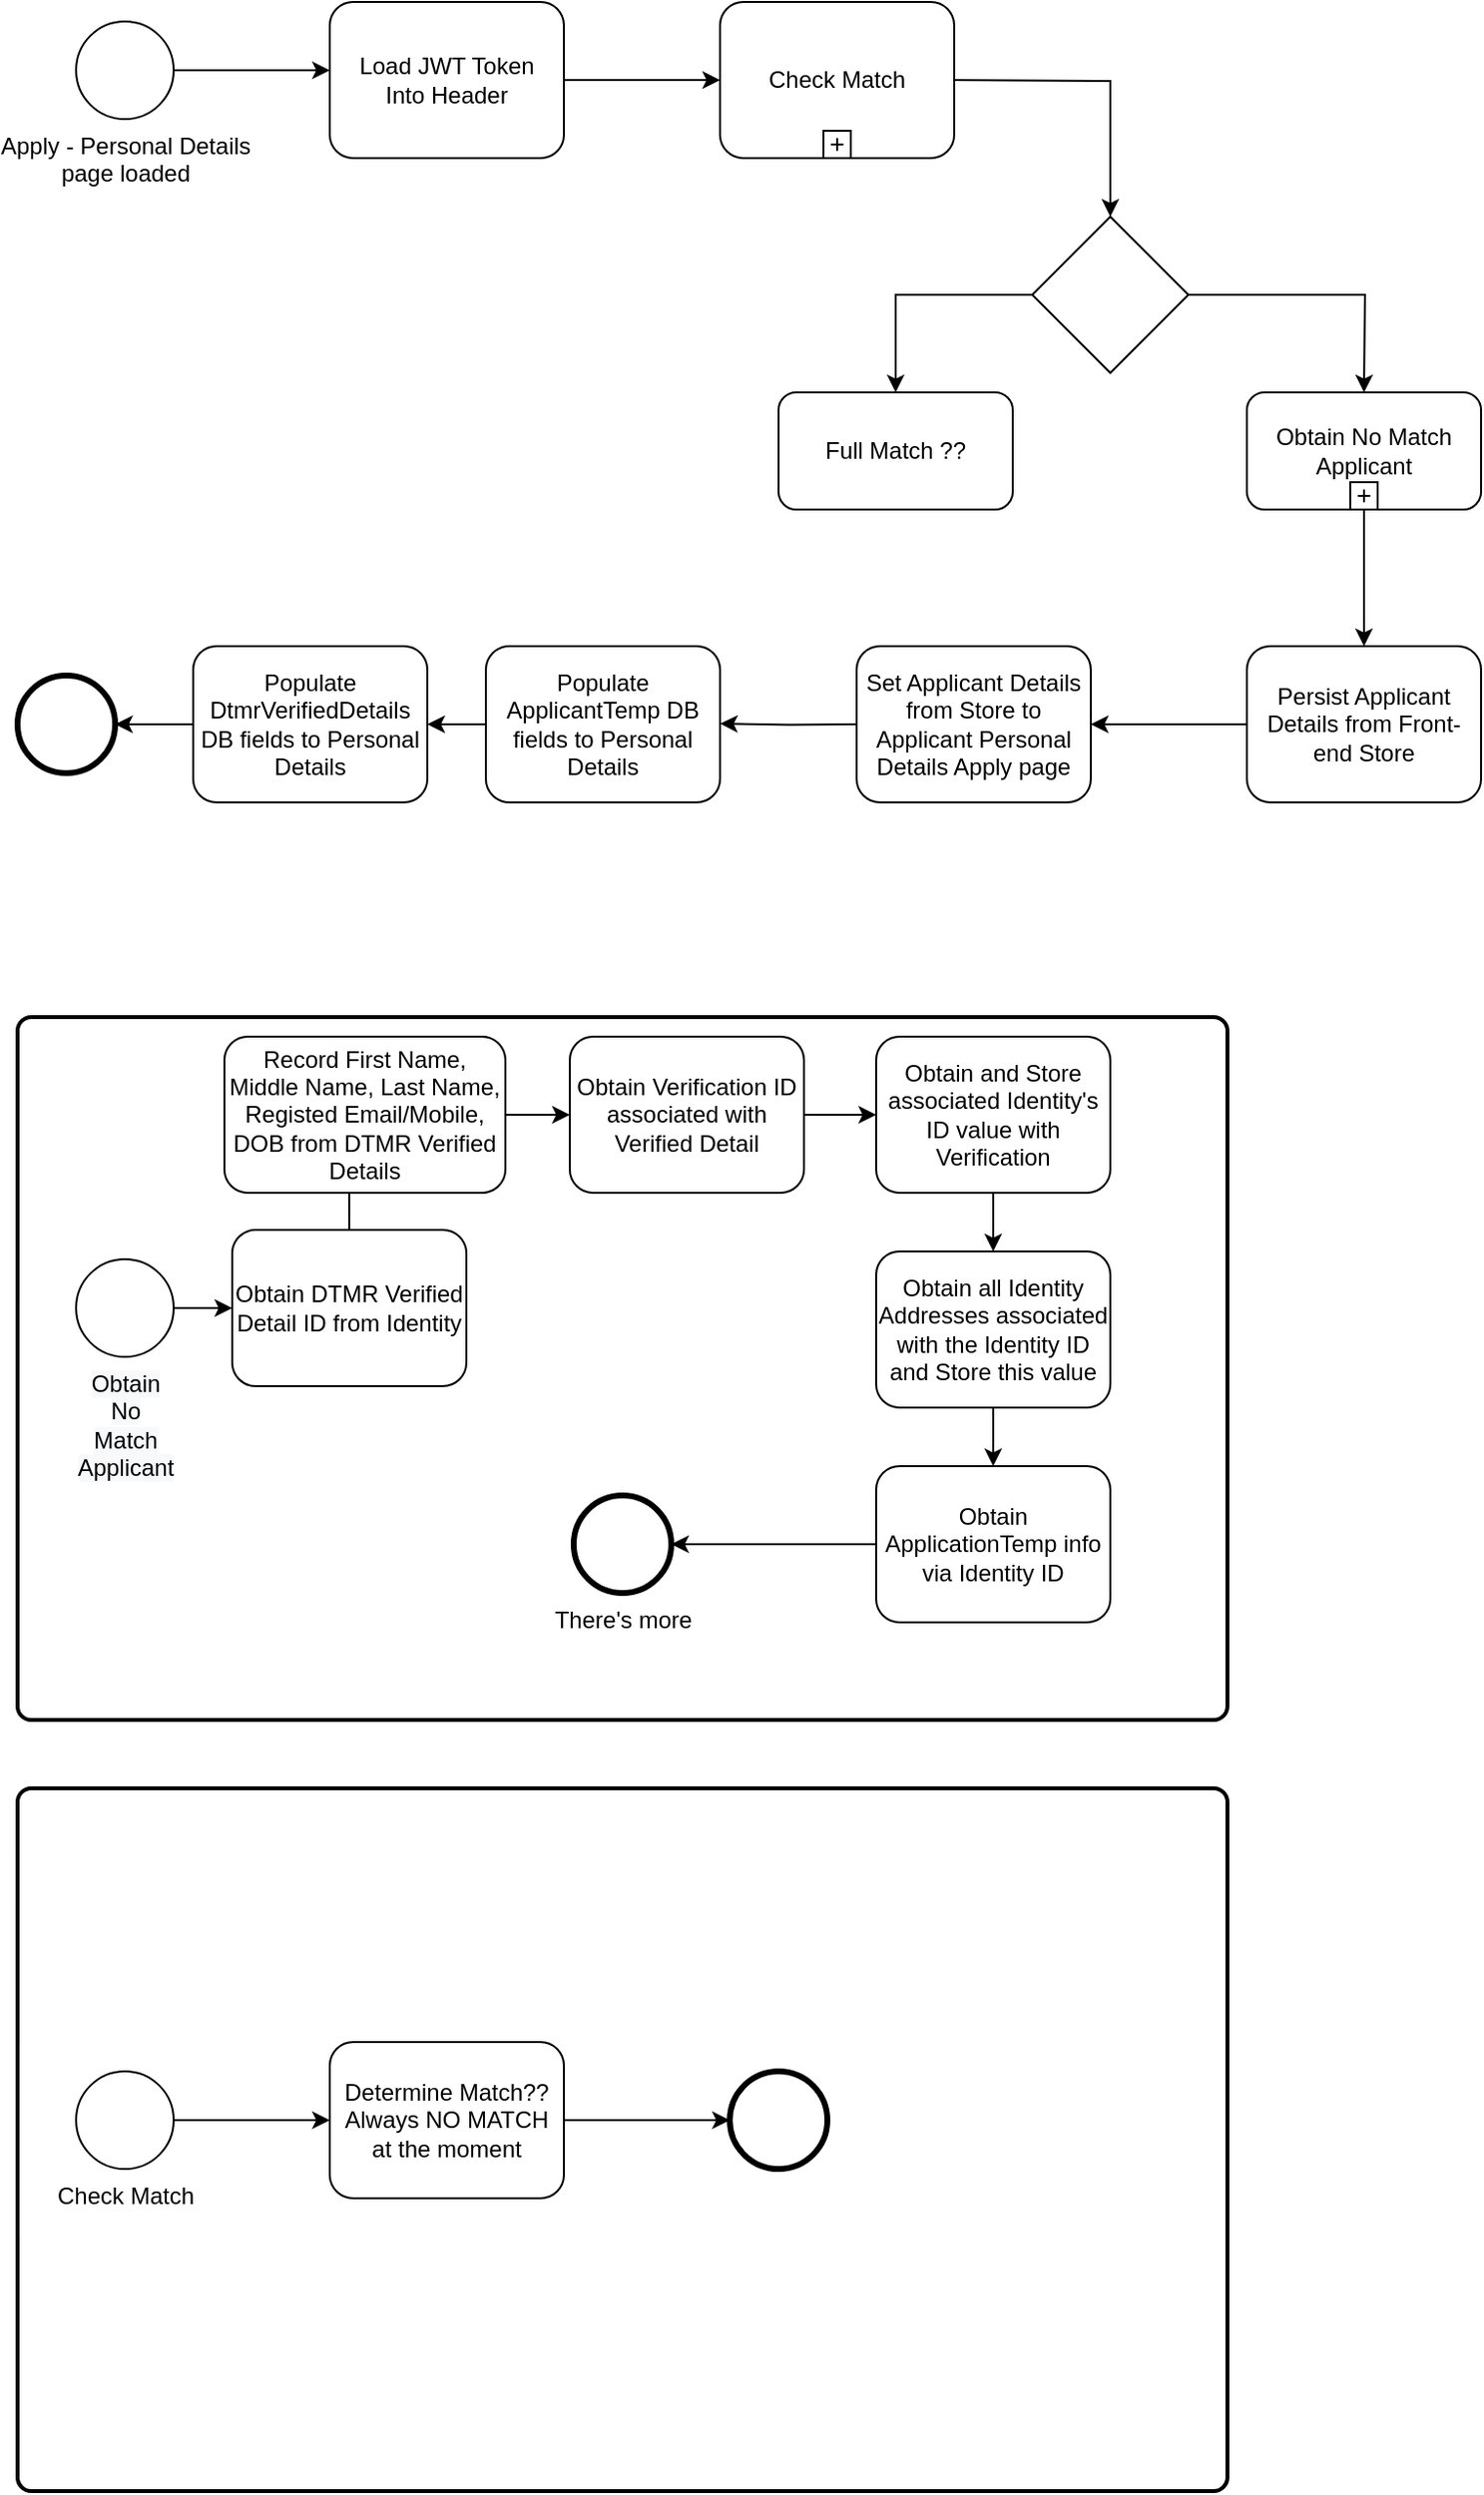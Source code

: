 <mxfile version="11.1.1" type="github"><diagram id="eKTP7Tv5ff3eXJzk0AWY" name="Page-1"><mxGraphModel dx="865" dy="538" grid="1" gridSize="10" guides="1" tooltips="1" connect="1" arrows="1" fold="1" page="1" pageScale="1" pageWidth="827" pageHeight="1169" math="0" shadow="0"><root><mxCell id="0"/><mxCell id="1" parent="0"/><mxCell id="SSV5pn3vQFc4kc4wzOZG-35" value="" style="rounded=1;whiteSpace=wrap;html=1;absoluteArcSize=1;arcSize=14;strokeWidth=2;" vertex="1" parent="1"><mxGeometry x="10" y="550" width="620" height="360" as="geometry"/></mxCell><mxCell id="SSV5pn3vQFc4kc4wzOZG-11" value="" style="edgeStyle=orthogonalEdgeStyle;rounded=0;orthogonalLoop=1;jettySize=auto;html=1;" edge="1" parent="1" source="SSV5pn3vQFc4kc4wzOZG-4"><mxGeometry relative="1" as="geometry"><mxPoint x="170" y="65" as="targetPoint"/></mxGeometry></mxCell><mxCell id="SSV5pn3vQFc4kc4wzOZG-4" value="Apply - Personal Details &lt;br&gt;page loaded&lt;br&gt;" style="shape=mxgraph.bpmn.shape;html=1;verticalLabelPosition=bottom;labelBackgroundColor=#ffffff;verticalAlign=top;align=center;perimeter=ellipsePerimeter;outlineConnect=0;outline=standard;symbol=general;" vertex="1" parent="1"><mxGeometry x="40" y="40" width="50" height="50" as="geometry"/></mxCell><mxCell id="SSV5pn3vQFc4kc4wzOZG-21" style="edgeStyle=orthogonalEdgeStyle;rounded=0;orthogonalLoop=1;jettySize=auto;html=1;exitX=1;exitY=0.5;exitDx=0;exitDy=0;entryX=0;entryY=0.5;entryDx=0;entryDy=0;" edge="1" parent="1" source="SSV5pn3vQFc4kc4wzOZG-12"><mxGeometry relative="1" as="geometry"><mxPoint x="370" y="70" as="targetPoint"/></mxGeometry></mxCell><mxCell id="SSV5pn3vQFc4kc4wzOZG-12" value="Load JWT Token&lt;br&gt;Into Header" style="shape=ext;rounded=1;html=1;whiteSpace=wrap;" vertex="1" parent="1"><mxGeometry x="170" y="30" width="120" height="80" as="geometry"/></mxCell><mxCell id="SSV5pn3vQFc4kc4wzOZG-16" style="edgeStyle=orthogonalEdgeStyle;rounded=0;orthogonalLoop=1;jettySize=auto;html=1;exitX=1;exitY=0.5;exitDx=0;exitDy=0;entryX=0.5;entryY=0;entryDx=0;entryDy=0;" edge="1" parent="1" target="SSV5pn3vQFc4kc4wzOZG-15"><mxGeometry relative="1" as="geometry"><mxPoint x="490" y="70" as="sourcePoint"/></mxGeometry></mxCell><mxCell id="SSV5pn3vQFc4kc4wzOZG-19" style="edgeStyle=orthogonalEdgeStyle;rounded=0;orthogonalLoop=1;jettySize=auto;html=1;exitX=0;exitY=0.5;exitDx=0;exitDy=0;entryX=0.5;entryY=0;entryDx=0;entryDy=0;" edge="1" parent="1" source="SSV5pn3vQFc4kc4wzOZG-15" target="SSV5pn3vQFc4kc4wzOZG-17"><mxGeometry relative="1" as="geometry"/></mxCell><mxCell id="SSV5pn3vQFc4kc4wzOZG-20" style="edgeStyle=orthogonalEdgeStyle;rounded=0;orthogonalLoop=1;jettySize=auto;html=1;exitX=1;exitY=0.5;exitDx=0;exitDy=0;entryX=0.5;entryY=0;entryDx=0;entryDy=0;" edge="1" parent="1" source="SSV5pn3vQFc4kc4wzOZG-15"><mxGeometry relative="1" as="geometry"><mxPoint x="700" y="230" as="targetPoint"/></mxGeometry></mxCell><mxCell id="SSV5pn3vQFc4kc4wzOZG-15" value="" style="rhombus;whiteSpace=wrap;html=1;" vertex="1" parent="1"><mxGeometry x="530" y="140" width="80" height="80" as="geometry"/></mxCell><mxCell id="SSV5pn3vQFc4kc4wzOZG-17" value="Full Match ??" style="rounded=1;whiteSpace=wrap;html=1;" vertex="1" parent="1"><mxGeometry x="400" y="230" width="120" height="60" as="geometry"/></mxCell><mxCell id="SSV5pn3vQFc4kc4wzOZG-22" value="Check Match" style="html=1;whiteSpace=wrap;rounded=1;" vertex="1" parent="1"><mxGeometry x="370" y="30" width="120" height="80" as="geometry"/></mxCell><mxCell id="SSV5pn3vQFc4kc4wzOZG-23" value="" style="html=1;shape=plus;outlineConnect=0;" vertex="1" parent="SSV5pn3vQFc4kc4wzOZG-22"><mxGeometry x="0.5" y="1" width="14" height="14" relative="1" as="geometry"><mxPoint x="-7" y="-14" as="offset"/></mxGeometry></mxCell><mxCell id="SSV5pn3vQFc4kc4wzOZG-32" value="" style="edgeStyle=orthogonalEdgeStyle;rounded=0;orthogonalLoop=1;jettySize=auto;html=1;" edge="1" parent="1" source="SSV5pn3vQFc4kc4wzOZG-26" target="SSV5pn3vQFc4kc4wzOZG-31"><mxGeometry relative="1" as="geometry"/></mxCell><mxCell id="SSV5pn3vQFc4kc4wzOZG-26" value="Obtain No Match Applicant" style="html=1;whiteSpace=wrap;rounded=1;" vertex="1" parent="1"><mxGeometry x="640" y="230" width="120" height="60" as="geometry"/></mxCell><mxCell id="SSV5pn3vQFc4kc4wzOZG-27" value="" style="html=1;shape=plus;outlineConnect=0;" vertex="1" parent="SSV5pn3vQFc4kc4wzOZG-26"><mxGeometry x="0.5" y="1" width="14" height="14" relative="1" as="geometry"><mxPoint x="-7" y="-14" as="offset"/></mxGeometry></mxCell><mxCell id="SSV5pn3vQFc4kc4wzOZG-34" value="" style="edgeStyle=orthogonalEdgeStyle;rounded=0;orthogonalLoop=1;jettySize=auto;html=1;" edge="1" parent="1" source="SSV5pn3vQFc4kc4wzOZG-31" target="SSV5pn3vQFc4kc4wzOZG-33"><mxGeometry relative="1" as="geometry"/></mxCell><mxCell id="SSV5pn3vQFc4kc4wzOZG-31" value="Persist Applicant Details from Front-end Store" style="shape=ext;rounded=1;html=1;whiteSpace=wrap;" vertex="1" parent="1"><mxGeometry x="640" y="360" width="120" height="80" as="geometry"/></mxCell><mxCell id="SSV5pn3vQFc4kc4wzOZG-33" value="Set Applicant Details from Store to Applicant Personal Details Apply page" style="shape=ext;rounded=1;html=1;whiteSpace=wrap;" vertex="1" parent="1"><mxGeometry x="440" y="360" width="120" height="80" as="geometry"/></mxCell><mxCell id="SSV5pn3vQFc4kc4wzOZG-38" style="edgeStyle=orthogonalEdgeStyle;rounded=0;orthogonalLoop=1;jettySize=auto;html=1;" edge="1" parent="1" source="SSV5pn3vQFc4kc4wzOZG-36" target="SSV5pn3vQFc4kc4wzOZG-37"><mxGeometry relative="1" as="geometry"/></mxCell><mxCell id="SSV5pn3vQFc4kc4wzOZG-36" value="&lt;span style=&quot;white-space: normal ; background-color: rgb(248 , 249 , 250)&quot;&gt;Obtain No Match Applicant&lt;/span&gt;" style="shape=mxgraph.bpmn.shape;html=1;verticalLabelPosition=bottom;labelBackgroundColor=#ffffff;verticalAlign=top;align=center;perimeter=ellipsePerimeter;outlineConnect=0;outline=standard;symbol=general;" vertex="1" parent="1"><mxGeometry x="40" y="674" width="50" height="50" as="geometry"/></mxCell><mxCell id="SSV5pn3vQFc4kc4wzOZG-40" style="edgeStyle=orthogonalEdgeStyle;rounded=0;orthogonalLoop=1;jettySize=auto;html=1;exitX=0.5;exitY=0;exitDx=0;exitDy=0;" edge="1" parent="1" source="SSV5pn3vQFc4kc4wzOZG-37" target="SSV5pn3vQFc4kc4wzOZG-39"><mxGeometry relative="1" as="geometry"/></mxCell><mxCell id="SSV5pn3vQFc4kc4wzOZG-37" value="Obtain DTMR Verified Detail ID from Identity" style="shape=ext;rounded=1;html=1;whiteSpace=wrap;" vertex="1" parent="1"><mxGeometry x="120" y="659" width="120" height="80" as="geometry"/></mxCell><mxCell id="SSV5pn3vQFc4kc4wzOZG-43" style="edgeStyle=orthogonalEdgeStyle;rounded=0;orthogonalLoop=1;jettySize=auto;html=1;" edge="1" parent="1" source="SSV5pn3vQFc4kc4wzOZG-39" target="SSV5pn3vQFc4kc4wzOZG-42"><mxGeometry relative="1" as="geometry"/></mxCell><mxCell id="SSV5pn3vQFc4kc4wzOZG-39" value="Record First Name, Middle Name, Last Name, Registed Email/Mobile, DOB from DTMR Verified Details" style="shape=ext;rounded=1;html=1;whiteSpace=wrap;" vertex="1" parent="1"><mxGeometry x="116" y="560" width="144" height="80" as="geometry"/></mxCell><mxCell id="SSV5pn3vQFc4kc4wzOZG-45" value="" style="edgeStyle=orthogonalEdgeStyle;rounded=0;orthogonalLoop=1;jettySize=auto;html=1;" edge="1" parent="1" source="SSV5pn3vQFc4kc4wzOZG-42" target="SSV5pn3vQFc4kc4wzOZG-44"><mxGeometry relative="1" as="geometry"/></mxCell><mxCell id="SSV5pn3vQFc4kc4wzOZG-42" value="Obtain Verification ID associated with Verified Detail" style="shape=ext;rounded=1;html=1;whiteSpace=wrap;" vertex="1" parent="1"><mxGeometry x="293" y="560" width="120" height="80" as="geometry"/></mxCell><mxCell id="SSV5pn3vQFc4kc4wzOZG-44" value="Obtain and Store associated Identity's ID value with Verification" style="shape=ext;rounded=1;html=1;whiteSpace=wrap;" vertex="1" parent="1"><mxGeometry x="450" y="560" width="120" height="80" as="geometry"/></mxCell><mxCell id="SSV5pn3vQFc4kc4wzOZG-47" value="" style="edgeStyle=orthogonalEdgeStyle;rounded=0;orthogonalLoop=1;jettySize=auto;html=1;endArrow=none;endFill=0;startArrow=classic;startFill=1;" edge="1" parent="1" source="SSV5pn3vQFc4kc4wzOZG-46" target="SSV5pn3vQFc4kc4wzOZG-44"><mxGeometry relative="1" as="geometry"/></mxCell><mxCell id="SSV5pn3vQFc4kc4wzOZG-46" value="Obtain all Identity Addresses associated with the Identity ID and Store this value" style="shape=ext;rounded=1;html=1;whiteSpace=wrap;" vertex="1" parent="1"><mxGeometry x="450" y="670" width="120" height="80" as="geometry"/></mxCell><mxCell id="SSV5pn3vQFc4kc4wzOZG-57" value="" style="edgeStyle=orthogonalEdgeStyle;rounded=0;orthogonalLoop=1;jettySize=auto;html=1;startArrow=classic;startFill=1;endArrow=none;endFill=0;entryX=0;entryY=0.5;entryDx=0;entryDy=0;" edge="1" parent="1" source="SSV5pn3vQFc4kc4wzOZG-48" target="SSV5pn3vQFc4kc4wzOZG-55"><mxGeometry relative="1" as="geometry"><mxPoint x="425" y="820" as="targetPoint"/></mxGeometry></mxCell><mxCell id="SSV5pn3vQFc4kc4wzOZG-48" value="There's more" style="shape=mxgraph.bpmn.shape;html=1;verticalLabelPosition=bottom;labelBackgroundColor=#ffffff;verticalAlign=top;align=center;perimeter=ellipsePerimeter;outlineConnect=0;outline=end;symbol=general;" vertex="1" parent="1"><mxGeometry x="295" y="795" width="50" height="50" as="geometry"/></mxCell><mxCell id="SSV5pn3vQFc4kc4wzOZG-54" style="edgeStyle=orthogonalEdgeStyle;rounded=0;orthogonalLoop=1;jettySize=auto;html=1;entryX=0;entryY=0.5;entryDx=0;entryDy=0;startArrow=classic;startFill=1;endArrow=none;endFill=0;" edge="1" parent="1" target="SSV5pn3vQFc4kc4wzOZG-33"><mxGeometry relative="1" as="geometry"><mxPoint x="369.998" y="399.667" as="sourcePoint"/></mxGeometry></mxCell><mxCell id="SSV5pn3vQFc4kc4wzOZG-55" value="Obtain ApplicationTemp info via Identity ID" style="shape=ext;rounded=1;html=1;whiteSpace=wrap;" vertex="1" parent="1"><mxGeometry x="450" y="780" width="120" height="80" as="geometry"/></mxCell><mxCell id="SSV5pn3vQFc4kc4wzOZG-58" value="" style="endArrow=classic;endFill=1;endSize=6;html=1;exitX=0.5;exitY=1;exitDx=0;exitDy=0;" edge="1" parent="1" source="SSV5pn3vQFc4kc4wzOZG-46" target="SSV5pn3vQFc4kc4wzOZG-55"><mxGeometry width="100" relative="1" as="geometry"><mxPoint x="250" y="930" as="sourcePoint"/><mxPoint x="350" y="930" as="targetPoint"/></mxGeometry></mxCell><mxCell id="SSV5pn3vQFc4kc4wzOZG-61" value="" style="edgeStyle=orthogonalEdgeStyle;rounded=0;orthogonalLoop=1;jettySize=auto;html=1;startArrow=none;startFill=0;endArrow=classic;endFill=1;" edge="1" parent="1" source="SSV5pn3vQFc4kc4wzOZG-59" target="SSV5pn3vQFc4kc4wzOZG-60"><mxGeometry relative="1" as="geometry"/></mxCell><mxCell id="SSV5pn3vQFc4kc4wzOZG-59" value="Populate ApplicantTemp DB fields to Personal Details" style="shape=ext;rounded=1;html=1;whiteSpace=wrap;" vertex="1" parent="1"><mxGeometry x="250" y="360" width="120" height="80" as="geometry"/></mxCell><mxCell id="SSV5pn3vQFc4kc4wzOZG-63" value="" style="edgeStyle=orthogonalEdgeStyle;rounded=0;orthogonalLoop=1;jettySize=auto;html=1;startArrow=none;startFill=0;endArrow=classic;endFill=1;" edge="1" parent="1" source="SSV5pn3vQFc4kc4wzOZG-60"><mxGeometry relative="1" as="geometry"><mxPoint x="60" y="400" as="targetPoint"/></mxGeometry></mxCell><mxCell id="SSV5pn3vQFc4kc4wzOZG-60" value="Populate DtmrVerifiedDetails DB fields to Personal Details" style="shape=ext;rounded=1;html=1;whiteSpace=wrap;" vertex="1" parent="1"><mxGeometry x="100" y="360" width="120" height="80" as="geometry"/></mxCell><mxCell id="SSV5pn3vQFc4kc4wzOZG-64" value="" style="shape=mxgraph.bpmn.shape;html=1;verticalLabelPosition=bottom;labelBackgroundColor=#ffffff;verticalAlign=top;align=center;perimeter=ellipsePerimeter;outlineConnect=0;outline=end;symbol=general;" vertex="1" parent="1"><mxGeometry x="10" y="375" width="50" height="50" as="geometry"/></mxCell><mxCell id="SSV5pn3vQFc4kc4wzOZG-65" value="" style="rounded=1;whiteSpace=wrap;html=1;absoluteArcSize=1;arcSize=14;strokeWidth=2;" vertex="1" parent="1"><mxGeometry x="10" y="945" width="620" height="360" as="geometry"/></mxCell><mxCell id="SSV5pn3vQFc4kc4wzOZG-68" value="" style="edgeStyle=orthogonalEdgeStyle;rounded=0;orthogonalLoop=1;jettySize=auto;html=1;startArrow=none;startFill=0;endArrow=classic;endFill=1;" edge="1" parent="1" source="SSV5pn3vQFc4kc4wzOZG-66"><mxGeometry relative="1" as="geometry"><mxPoint x="170" y="1115.0" as="targetPoint"/></mxGeometry></mxCell><mxCell id="SSV5pn3vQFc4kc4wzOZG-66" value="Check Match" style="shape=mxgraph.bpmn.shape;html=1;verticalLabelPosition=bottom;labelBackgroundColor=#ffffff;verticalAlign=top;align=center;perimeter=ellipsePerimeter;outlineConnect=0;outline=standard;symbol=general;" vertex="1" parent="1"><mxGeometry x="40" y="1090" width="50" height="50" as="geometry"/></mxCell><mxCell id="SSV5pn3vQFc4kc4wzOZG-69" value="Determine Match??&lt;br&gt;Always NO MATCH&lt;br&gt;at the moment" style="shape=ext;rounded=1;html=1;whiteSpace=wrap;" vertex="1" parent="1"><mxGeometry x="170" y="1075" width="120" height="80" as="geometry"/></mxCell><mxCell id="SSV5pn3vQFc4kc4wzOZG-73" value="" style="edgeStyle=orthogonalEdgeStyle;rounded=0;orthogonalLoop=1;jettySize=auto;html=1;startArrow=classic;startFill=1;endArrow=none;endFill=0;entryX=1;entryY=0.5;entryDx=0;entryDy=0;" edge="1" parent="1" source="SSV5pn3vQFc4kc4wzOZG-70" target="SSV5pn3vQFc4kc4wzOZG-69"><mxGeometry relative="1" as="geometry"><mxPoint x="295" y="1115.0" as="targetPoint"/></mxGeometry></mxCell><mxCell id="SSV5pn3vQFc4kc4wzOZG-70" value="" style="shape=mxgraph.bpmn.shape;html=1;verticalLabelPosition=bottom;labelBackgroundColor=#ffffff;verticalAlign=top;align=center;perimeter=ellipsePerimeter;outlineConnect=0;outline=end;symbol=general;" vertex="1" parent="1"><mxGeometry x="375" y="1090" width="50" height="50" as="geometry"/></mxCell></root></mxGraphModel></diagram></mxfile>